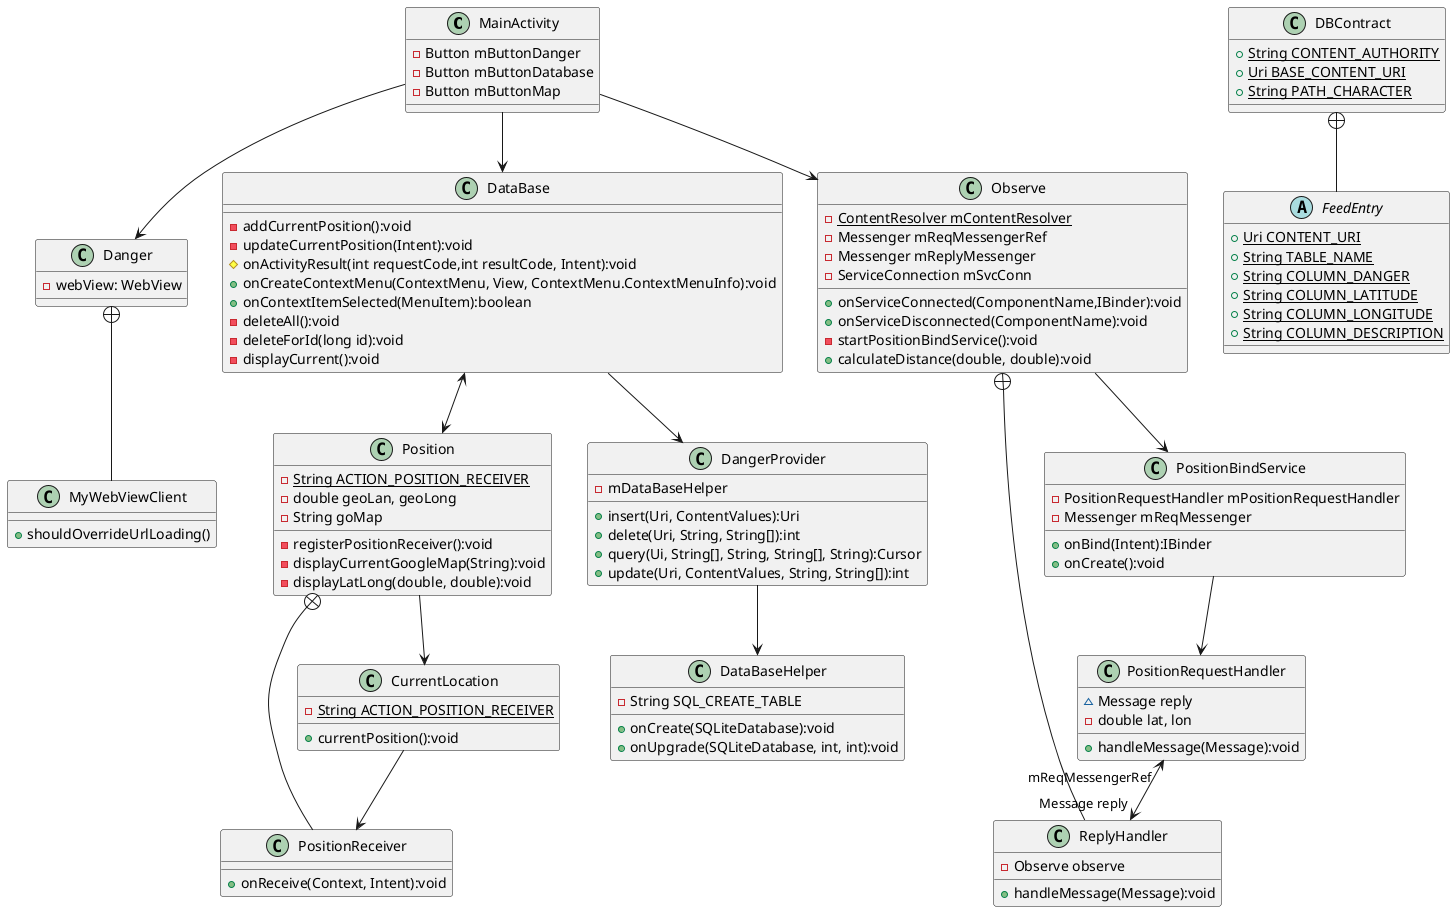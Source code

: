@startuml
'https://plantuml.com/class-diagram

class MainActivity {
-Button mButtonDanger
-Button mButtonDatabase
-Button mButtonMap

}

class Danger {
 -webView: WebView
}

class MyWebViewClient {
 +shouldOverrideUrlLoading()
}

class DataBase {
- addCurrentPosition():void
- updateCurrentPosition(Intent):void
# onActivityResult(int requestCode,int resultCode, Intent):void
+ onCreateContextMenu(ContextMenu, View, ContextMenu.ContextMenuInfo):void
+ onContextItemSelected(MenuItem):boolean
- deleteAll():void
- deleteForId(long id):void
- displayCurrent():void
}

class Observe {
- {static} ContentResolver mContentResolver
- Messenger mReqMessengerRef
-  Messenger mReplyMessenger
- ServiceConnection mSvcConn
+ onServiceConnected(ComponentName,IBinder):void
+ onServiceDisconnected(ComponentName):void
- startPositionBindService():void
+ calculateDistance(double, double):void
}

class ReplyHandler {
- Observe observe
+ handleMessage(Message):void
}

class PositionBindService {
- PositionRequestHandler mPositionRequestHandler
- Messenger mReqMessenger
+ onBind(Intent):IBinder
+ onCreate():void
}

class PositionRequestHandler {
~ Message reply
- double lat, lon
+ handleMessage(Message):void
}

class Position {
- {static} String ACTION_POSITION_RECEIVER
- double geoLan, geoLong
- String goMap
- registerPositionReceiver():void
- displayCurrentGoogleMap(String):void
- displayLatLong(double, double):void
}

class PositionReceiver {
+  onReceive(Context, Intent):void
}

class CurrentLocation {
- {static} String ACTION_POSITION_RECEIVER
+ currentPosition():void
}

class DataBaseHelper {
- String SQL_CREATE_TABLE
+ onCreate(SQLiteDatabase):void
+ onUpgrade(SQLiteDatabase, int, int):void
}

class DangerProvider {
- mDataBaseHelper
+ insert(Uri, ContentValues):Uri
+ delete(Uri, String, String[]):int
+ query(Ui, String[], String, String[], String):Cursor
+ update(Uri, ContentValues, String, String[]):int
}

class DBContract {
+ {static} String CONTENT_AUTHORITY
+ {static} Uri BASE_CONTENT_URI
+ {static} String PATH_CHARACTER
}

abstract class FeedEntry {
+ {static} Uri CONTENT_URI
+ {static} String TABLE_NAME
+ {static} String COLUMN_DANGER
+ {static} String COLUMN_LATITUDE
+ {static} String COLUMN_LONGITUDE
+ {static} String COLUMN_DESCRIPTION
}

MainActivity --> Danger
MainActivity --> Observe
MainActivity --> DataBase
DataBase <--> Position
DataBase --> DangerProvider
DBContract +-- FeedEntry
Position +-- PositionReceiver
Observe +-- ReplyHandler
Observe --> PositionBindService
PositionBindService --> PositionRequestHandler
PositionRequestHandler "mReqMessengerRef" <--> "Message reply" ReplyHandler
DangerProvider --> DataBaseHelper
Danger +-- MyWebViewClient
Position --> CurrentLocation
CurrentLocation --> PositionReceiver

@enduml